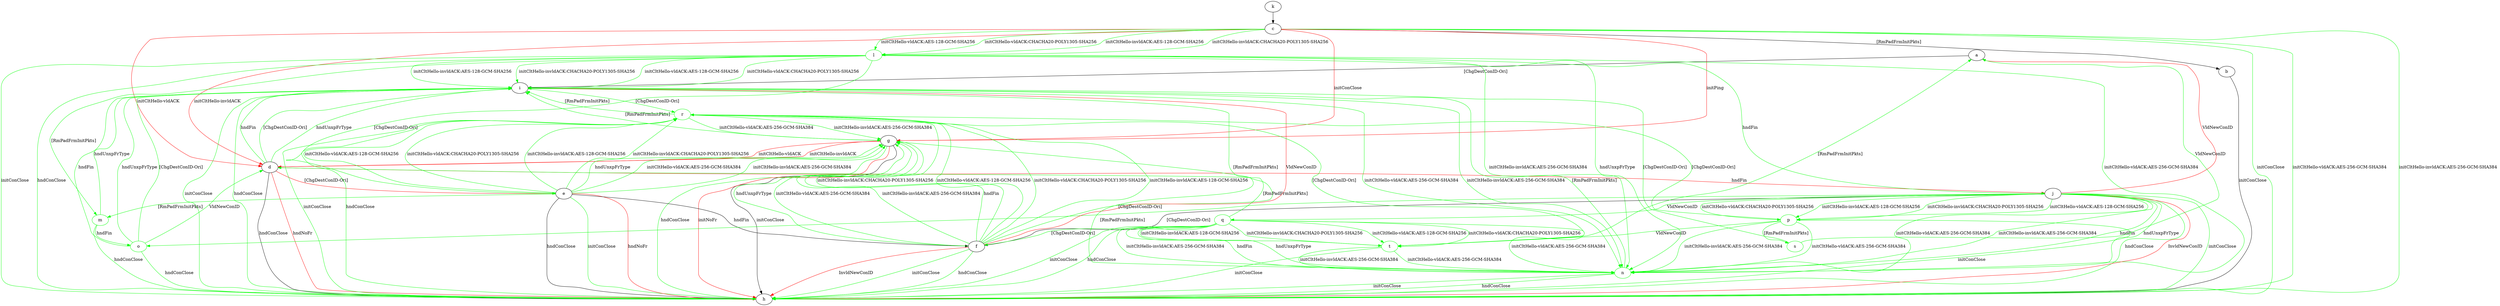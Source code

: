 digraph "" {
	a -> i	[key=0,
		label="[ChgDestConID-Ori] "];
	b -> h	[key=0,
		label="initConClose "];
	c -> b	[key=0,
		label="[RmPadFrmInitPkts] "];
	c -> d	[key=0,
		color=red,
		label="initCltHello-vldACK "];
	c -> d	[key=1,
		color=red,
		label="initCltHello-invldACK "];
	c -> g	[key=0,
		color=red,
		label="initPing "];
	c -> g	[key=1,
		color=red,
		label="initConClose "];
	c -> h	[key=0,
		color=green,
		label="initConClose "];
	c -> h	[key=1,
		color=green,
		label="initCltHello-vldACK:AES-256-GCM-SHA384 "];
	c -> h	[key=2,
		color=green,
		label="initCltHello-invldACK:AES-256-GCM-SHA384 "];
	l	[color=green];
	c -> l	[key=0,
		color=green,
		label="initCltHello-vldACK:AES-128-GCM-SHA256 "];
	c -> l	[key=1,
		color=green,
		label="initCltHello-vldACK:CHACHA20-POLY1305-SHA256 "];
	c -> l	[key=2,
		color=green,
		label="initCltHello-invldACK:AES-128-GCM-SHA256 "];
	c -> l	[key=3,
		color=green,
		label="initCltHello-invldACK:CHACHA20-POLY1305-SHA256 "];
	d -> e	[key=0,
		color=red,
		label="[ChgDestConID-Ori] "];
	d -> h	[key=0,
		label="hndConClose "];
	d -> h	[key=1,
		color=red,
		label="hndNoFr "];
	d -> i	[key=0,
		color=green,
		label="hndFin "];
	d -> i	[key=1,
		color=green,
		label="hndUnxpFrType "];
	d -> i	[key=2,
		color=green,
		label="[ChgDestConID-Ori] "];
	d -> j	[key=0,
		color=red,
		label="hndFin "];
	e -> f	[key=0,
		label="hndFin "];
	e -> g	[key=0,
		color=green,
		label="initCltHello-vldACK:AES-256-GCM-SHA384 "];
	e -> g	[key=1,
		color=green,
		label="initCltHello-invldACK:AES-256-GCM-SHA384 "];
	e -> g	[key=2,
		color=green,
		label="hndUnxpFrType "];
	e -> h	[key=0,
		label="hndConClose "];
	e -> h	[key=1,
		color=green,
		label="initConClose "];
	e -> h	[key=2,
		color=red,
		label="hndNoFr "];
	m	[color=green];
	e -> m	[key=0,
		color=green,
		label="[RmPadFrmInitPkts] "];
	r	[color=green];
	e -> r	[key=0,
		color=green,
		label="initCltHello-vldACK:AES-128-GCM-SHA256 "];
	e -> r	[key=1,
		color=green,
		label="initCltHello-vldACK:CHACHA20-POLY1305-SHA256 "];
	e -> r	[key=2,
		color=green,
		label="initCltHello-invldACK:AES-128-GCM-SHA256 "];
	e -> r	[key=3,
		color=green,
		label="initCltHello-invldACK:CHACHA20-POLY1305-SHA256 "];
	f -> g	[key=0,
		color=green,
		label="initCltHello-vldACK:AES-256-GCM-SHA384 "];
	f -> g	[key=1,
		color=green,
		label="initCltHello-invldACK:AES-256-GCM-SHA384 "];
	f -> g	[key=2,
		color=green,
		label="hndFin "];
	f -> g	[key=3,
		color=green,
		label="hndUnxpFrType "];
	f -> h	[key=0,
		color=green,
		label="initConClose "];
	f -> h	[key=1,
		color=green,
		label="hndConClose "];
	f -> h	[key=2,
		color=red,
		label="InvldNewConID "];
	f -> i	[key=0,
		color=green,
		label="[RmPadFrmInitPkts] "];
	f -> i	[key=1,
		color=red,
		label="VldNewConID "];
	f -> r	[key=0,
		color=green,
		label="initCltHello-vldACK:AES-128-GCM-SHA256 "];
	f -> r	[key=1,
		color=green,
		label="initCltHello-vldACK:CHACHA20-POLY1305-SHA256 "];
	f -> r	[key=2,
		color=green,
		label="initCltHello-invldACK:AES-128-GCM-SHA256 "];
	f -> r	[key=3,
		color=green,
		label="initCltHello-invldACK:CHACHA20-POLY1305-SHA256 "];
	g -> d	[key=0,
		color=red,
		label="initCltHello-vldACK "];
	g -> d	[key=1,
		color=red,
		label="initCltHello-invldACK "];
	g -> h	[key=0,
		label="initConClose "];
	g -> h	[key=1,
		color=green,
		label="hndConClose "];
	g -> h	[key=2,
		color=red,
		label="initNoFr "];
	g -> i	[key=0,
		color=green,
		label="[RmPadFrmInitPkts] "];
	i -> h	[key=0,
		color=green,
		label="initConClose "];
	i -> h	[key=1,
		color=green,
		label="hndConClose "];
	n	[color=green];
	i -> n	[key=0,
		color=green,
		label="initCltHello-vldACK:AES-256-GCM-SHA384 "];
	i -> n	[key=1,
		color=green,
		label="initCltHello-invldACK:AES-256-GCM-SHA384 "];
	i -> r	[key=0,
		color=green,
		label="[ChgDestConID-Ori] "];
	j -> a	[key=0,
		color=red,
		label="VldNewConID "];
	j -> f	[key=0,
		label="[ChgDestConID-Ori] "];
	j -> h	[key=0,
		color=green,
		label="initConClose "];
	j -> h	[key=1,
		color=green,
		label="hndConClose "];
	j -> h	[key=2,
		color=red,
		label="InvldNewConID "];
	j -> n	[key=0,
		color=green,
		label="initCltHello-vldACK:AES-256-GCM-SHA384 "];
	j -> n	[key=1,
		color=green,
		label="initCltHello-invldACK:AES-256-GCM-SHA384 "];
	j -> n	[key=2,
		color=green,
		label="hndFin "];
	j -> n	[key=3,
		color=green,
		label="hndUnxpFrType "];
	o	[color=green];
	j -> o	[key=0,
		color=green,
		label="[RmPadFrmInitPkts] "];
	p	[color=green];
	j -> p	[key=0,
		color=green,
		label="initCltHello-vldACK:AES-128-GCM-SHA256 "];
	j -> p	[key=1,
		color=green,
		label="initCltHello-vldACK:CHACHA20-POLY1305-SHA256 "];
	j -> p	[key=2,
		color=green,
		label="initCltHello-invldACK:AES-128-GCM-SHA256 "];
	j -> p	[key=3,
		color=green,
		label="initCltHello-invldACK:CHACHA20-POLY1305-SHA256 "];
	q	[color=green];
	j -> q	[key=0,
		color=green,
		label="VldNewConID "];
	k -> c	[key=0];
	l -> e	[key=0,
		color=green,
		label="[ChgDestConID-Ori] "];
	l -> h	[key=0,
		color=green,
		label="initConClose "];
	l -> h	[key=1,
		color=green,
		label="hndConClose "];
	l -> i	[key=0,
		color=green,
		label="initCltHello-vldACK:AES-128-GCM-SHA256 "];
	l -> i	[key=1,
		color=green,
		label="initCltHello-vldACK:CHACHA20-POLY1305-SHA256 "];
	l -> i	[key=2,
		color=green,
		label="initCltHello-invldACK:AES-128-GCM-SHA256 "];
	l -> i	[key=3,
		color=green,
		label="initCltHello-invldACK:CHACHA20-POLY1305-SHA256 "];
	l -> j	[key=0,
		color=green,
		label="hndFin "];
	l -> m	[key=0,
		color=green,
		label="[RmPadFrmInitPkts] "];
	l -> n	[key=0,
		color=green,
		label="initCltHello-vldACK:AES-256-GCM-SHA384 "];
	l -> n	[key=1,
		color=green,
		label="initCltHello-invldACK:AES-256-GCM-SHA384 "];
	l -> n	[key=2,
		color=green,
		label="hndUnxpFrType "];
	m -> h	[key=0,
		color=green,
		label="hndConClose "];
	m -> i	[key=0,
		color=green,
		label="hndUnxpFrType "];
	m -> o	[key=0,
		color=green,
		label="hndFin "];
	n -> g	[key=0,
		color=green,
		label="[ChgDestConID-Ori] "];
	n -> h	[key=0,
		color=green,
		label="initConClose "];
	n -> h	[key=1,
		color=green,
		label="hndConClose "];
	n -> i	[key=0,
		color=green,
		label="[RmPadFrmInitPkts] "];
	o -> d	[key=0,
		color=green,
		label="VldNewConID "];
	o -> h	[key=0,
		color=green,
		label="hndConClose "];
	o -> i	[key=0,
		color=green,
		label="hndFin "];
	o -> i	[key=1,
		color=green,
		label="hndUnxpFrType "];
	o -> i	[key=2,
		color=green,
		label="[ChgDestConID-Ori] "];
	p -> h	[key=0,
		color=green,
		label="initConClose "];
	p -> n	[key=0,
		color=green,
		label="initCltHello-vldACK:AES-256-GCM-SHA384 "];
	p -> n	[key=1,
		color=green,
		label="initCltHello-invldACK:AES-256-GCM-SHA384 "];
	p -> r	[key=0,
		color=green,
		label="[ChgDestConID-Ori] "];
	s	[color=green];
	p -> s	[key=0,
		color=green,
		label="[RmPadFrmInitPkts] "];
	t	[color=green];
	p -> t	[key=0,
		color=green,
		label="VldNewConID "];
	q -> d	[key=0,
		color=green,
		label="[RmPadFrmInitPkts] "];
	q -> f	[key=0,
		color=green,
		label="[ChgDestConID-Ori] "];
	q -> h	[key=0,
		color=green,
		label="initConClose "];
	q -> h	[key=1,
		color=green,
		label="hndConClose "];
	q -> n	[key=0,
		color=green,
		label="initCltHello-vldACK:AES-256-GCM-SHA384 "];
	q -> n	[key=1,
		color=green,
		label="initCltHello-invldACK:AES-256-GCM-SHA384 "];
	q -> n	[key=2,
		color=green,
		label="hndFin "];
	q -> n	[key=3,
		color=green,
		label="hndUnxpFrType "];
	q -> t	[key=0,
		color=green,
		label="initCltHello-vldACK:AES-128-GCM-SHA256 "];
	q -> t	[key=1,
		color=green,
		label="initCltHello-vldACK:CHACHA20-POLY1305-SHA256 "];
	q -> t	[key=2,
		color=green,
		label="initCltHello-invldACK:AES-128-GCM-SHA256 "];
	q -> t	[key=3,
		color=green,
		label="initCltHello-invldACK:CHACHA20-POLY1305-SHA256 "];
	r -> g	[key=0,
		color=green,
		label="initCltHello-vldACK:AES-256-GCM-SHA384 "];
	r -> g	[key=1,
		color=green,
		label="initCltHello-invldACK:AES-256-GCM-SHA384 "];
	r -> h	[key=0,
		color=green,
		label="initConClose "];
	r -> h	[key=1,
		color=green,
		label="hndConClose "];
	r -> i	[key=0,
		color=green,
		label="[RmPadFrmInitPkts] "];
	s -> a	[key=0,
		color=green,
		label="VldNewConID "];
	s -> i	[key=0,
		color=green,
		label="[ChgDestConID-Ori] "];
	t -> a	[key=0,
		color=green,
		label="[RmPadFrmInitPkts] "];
	t -> h	[key=0,
		color=green,
		label="initConClose "];
	t -> n	[key=0,
		color=green,
		label="initCltHello-vldACK:AES-256-GCM-SHA384 "];
	t -> n	[key=1,
		color=green,
		label="initCltHello-invldACK:AES-256-GCM-SHA384 "];
	t -> r	[key=0,
		color=green,
		label="[ChgDestConID-Ori] "];
}
